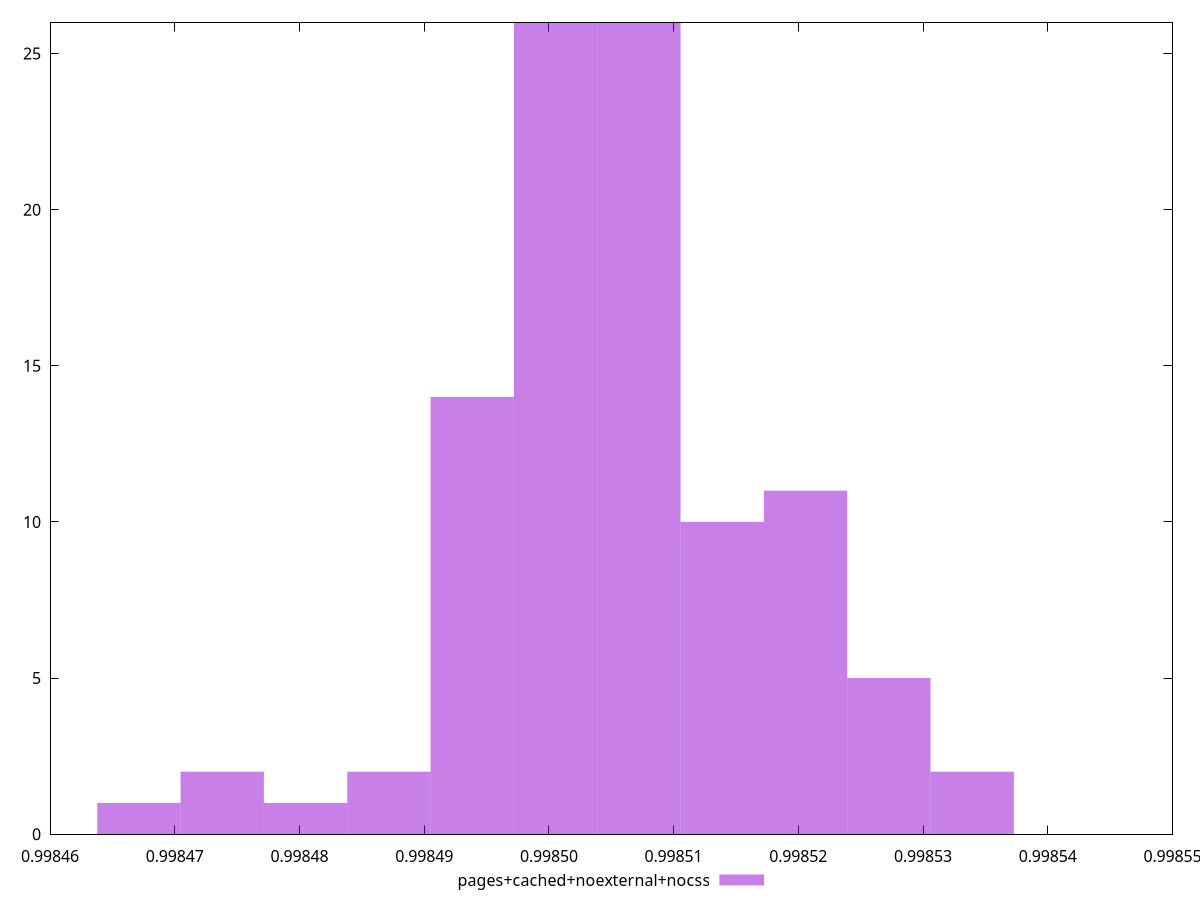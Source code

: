$_pagesCachedNoexternalNocss <<EOF
0.9985072150137764 26
0.9985138959581011 10
0.998520576902426 11
0.9984938531251266 14
0.9985005340694515 26
0.9985272578467509 5
0.998480491236477 1
0.9984671293478273 1
0.9984871721808019 2
0.9984738102921521 2
0.9985339387910758 2
EOF
set key outside below
set terminal pngcairo
set output "report_00006_2020-11-02T20-21-41.718Z/speed-index/pages+cached+noexternal+nocss//hist.png"
set yrange [0:26]
set boxwidth 0.000006680944324843274
set style fill transparent solid 0.5 noborder
plot $_pagesCachedNoexternalNocss title "pages+cached+noexternal+nocss" with boxes ,